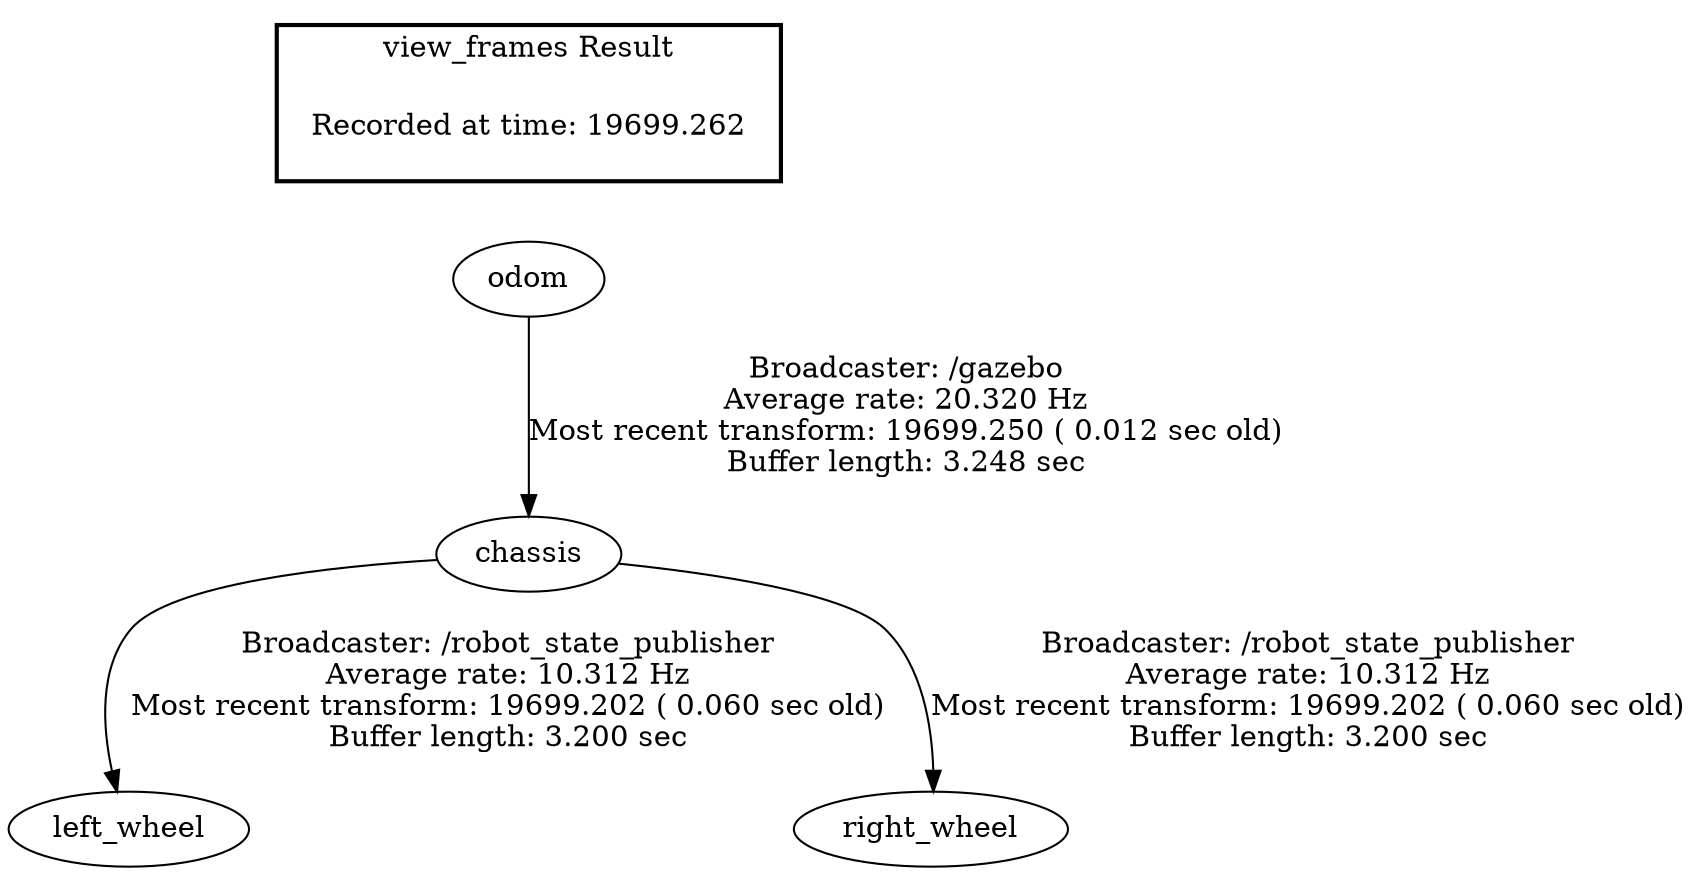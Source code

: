 digraph G {
"chassis" -> "left_wheel"[label="Broadcaster: /robot_state_publisher\nAverage rate: 10.312 Hz\nMost recent transform: 19699.202 ( 0.060 sec old)\nBuffer length: 3.200 sec\n"];
"odom" -> "chassis"[label="Broadcaster: /gazebo\nAverage rate: 20.320 Hz\nMost recent transform: 19699.250 ( 0.012 sec old)\nBuffer length: 3.248 sec\n"];
"chassis" -> "right_wheel"[label="Broadcaster: /robot_state_publisher\nAverage rate: 10.312 Hz\nMost recent transform: 19699.202 ( 0.060 sec old)\nBuffer length: 3.200 sec\n"];
edge [style=invis];
 subgraph cluster_legend { style=bold; color=black; label ="view_frames Result";
"Recorded at time: 19699.262"[ shape=plaintext ] ;
 }->"odom";
}